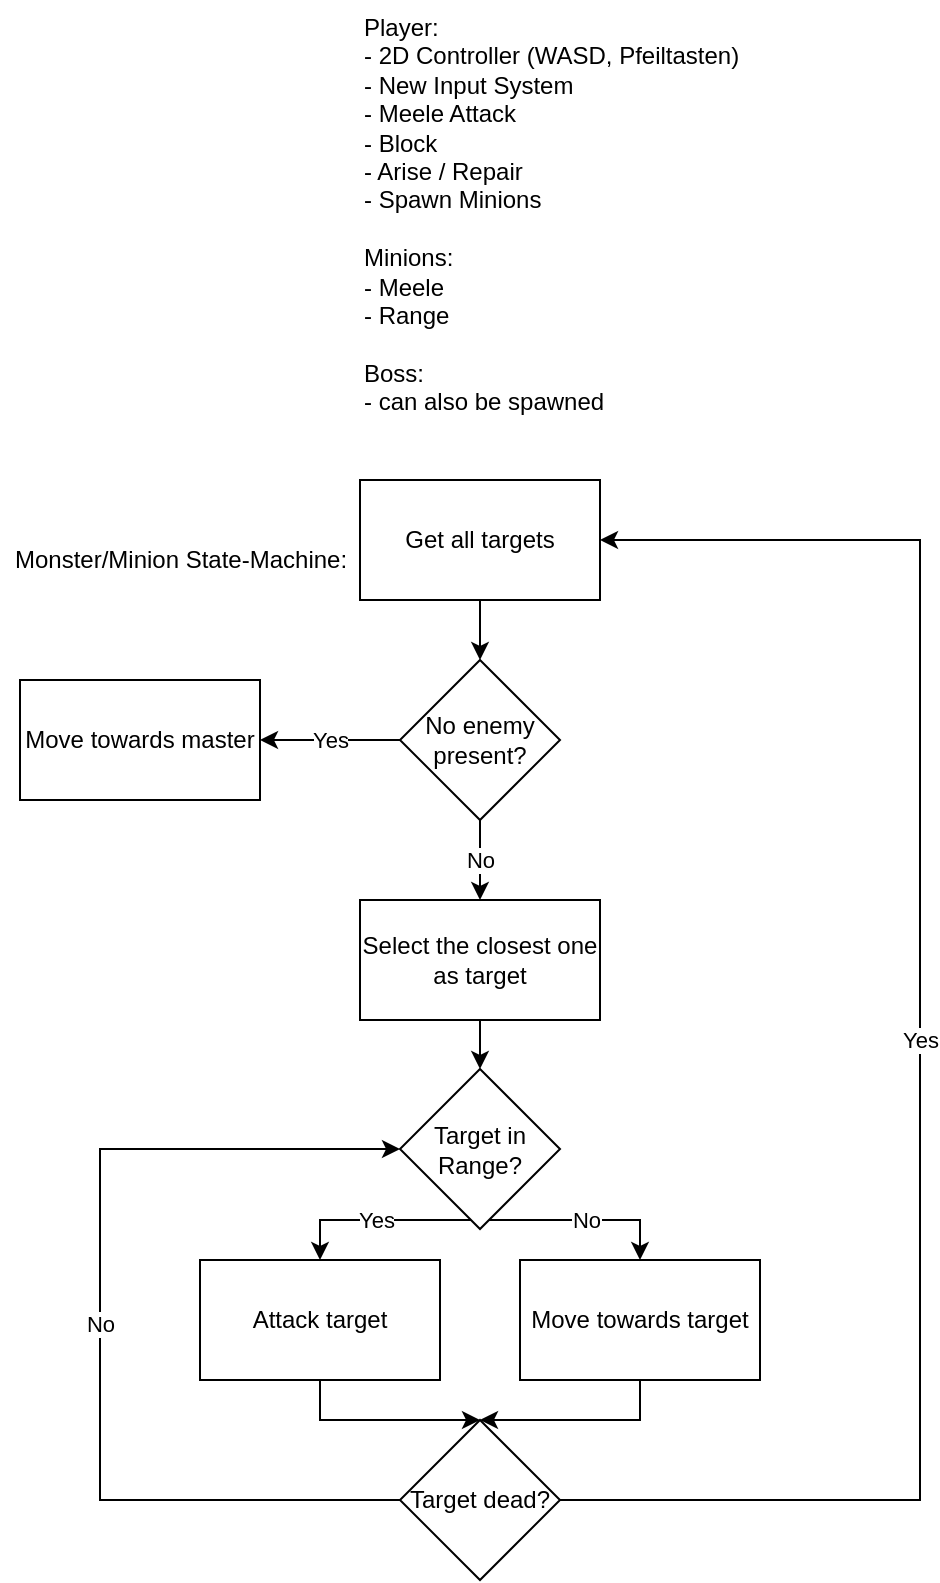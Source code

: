 <mxfile version="13.9.9" type="device"><diagram id="em-_GYxWKuS-ANk6plFV" name="Seite-1"><mxGraphModel dx="2249" dy="814" grid="1" gridSize="10" guides="1" tooltips="1" connect="1" arrows="1" fold="1" page="1" pageScale="1" pageWidth="827" pageHeight="1169" math="0" shadow="0"><root><mxCell id="0"/><mxCell id="1" parent="0"/><mxCell id="OUrNItLLtD2qicfPdKdt-1" value="Player:&lt;br&gt;- 2D Controller (WASD, Pfeiltasten)&lt;br&gt;- New Input System&lt;br&gt;- Meele Attack&lt;br&gt;- Block&lt;br&gt;- Arise / Repair&lt;br&gt;- Spawn Minions&lt;br&gt;&lt;br&gt;Minions:&lt;br&gt;- Meele&lt;br&gt;- Range&lt;br&gt;&lt;br&gt;Boss:&lt;br&gt;- can also be spawned" style="text;html=1;strokeColor=none;fillColor=none;align=left;verticalAlign=top;whiteSpace=wrap;rounded=0;" vertex="1" parent="1"><mxGeometry x="80" y="50" width="280" height="260" as="geometry"/></mxCell><mxCell id="OUrNItLLtD2qicfPdKdt-2" value="Monster/Minion State-Machine:" style="text;html=1;align=center;verticalAlign=middle;resizable=0;points=[];autosize=1;" vertex="1" parent="1"><mxGeometry x="-100" y="320" width="180" height="20" as="geometry"/></mxCell><mxCell id="OUrNItLLtD2qicfPdKdt-17" style="edgeStyle=orthogonalEdgeStyle;rounded=0;orthogonalLoop=1;jettySize=auto;html=1;entryX=0.5;entryY=0;entryDx=0;entryDy=0;" edge="1" parent="1" source="OUrNItLLtD2qicfPdKdt-3" target="OUrNItLLtD2qicfPdKdt-19"><mxGeometry relative="1" as="geometry"/></mxCell><mxCell id="OUrNItLLtD2qicfPdKdt-3" value="Get all targets" style="rounded=0;whiteSpace=wrap;html=1;" vertex="1" parent="1"><mxGeometry x="80" y="290" width="120" height="60" as="geometry"/></mxCell><mxCell id="OUrNItLLtD2qicfPdKdt-16" style="edgeStyle=orthogonalEdgeStyle;rounded=0;orthogonalLoop=1;jettySize=auto;html=1;entryX=0.5;entryY=0;entryDx=0;entryDy=0;" edge="1" parent="1" source="OUrNItLLtD2qicfPdKdt-4" target="OUrNItLLtD2qicfPdKdt-6"><mxGeometry relative="1" as="geometry"/></mxCell><mxCell id="OUrNItLLtD2qicfPdKdt-4" value="Select the closest one as target" style="rounded=0;whiteSpace=wrap;html=1;" vertex="1" parent="1"><mxGeometry x="80" y="500" width="120" height="60" as="geometry"/></mxCell><mxCell id="OUrNItLLtD2qicfPdKdt-15" style="edgeStyle=orthogonalEdgeStyle;rounded=0;orthogonalLoop=1;jettySize=auto;html=1;" edge="1" parent="1" source="OUrNItLLtD2qicfPdKdt-5" target="OUrNItLLtD2qicfPdKdt-9"><mxGeometry relative="1" as="geometry"/></mxCell><mxCell id="OUrNItLLtD2qicfPdKdt-5" value="Move towards target" style="rounded=0;whiteSpace=wrap;html=1;" vertex="1" parent="1"><mxGeometry x="160" y="680" width="120" height="60" as="geometry"/></mxCell><mxCell id="OUrNItLLtD2qicfPdKdt-12" value="Yes" style="edgeStyle=orthogonalEdgeStyle;rounded=0;orthogonalLoop=1;jettySize=auto;html=1;" edge="1" parent="1" source="OUrNItLLtD2qicfPdKdt-6" target="OUrNItLLtD2qicfPdKdt-7"><mxGeometry relative="1" as="geometry"><Array as="points"><mxPoint x="60" y="660"/></Array></mxGeometry></mxCell><mxCell id="OUrNItLLtD2qicfPdKdt-13" value="No" style="edgeStyle=orthogonalEdgeStyle;rounded=0;orthogonalLoop=1;jettySize=auto;html=1;" edge="1" parent="1" source="OUrNItLLtD2qicfPdKdt-6" target="OUrNItLLtD2qicfPdKdt-5"><mxGeometry relative="1" as="geometry"><Array as="points"><mxPoint x="220" y="660"/></Array></mxGeometry></mxCell><mxCell id="OUrNItLLtD2qicfPdKdt-6" value="Target in Range?" style="rhombus;whiteSpace=wrap;html=1;" vertex="1" parent="1"><mxGeometry x="100" y="584.5" width="80" height="80" as="geometry"/></mxCell><mxCell id="OUrNItLLtD2qicfPdKdt-14" style="edgeStyle=orthogonalEdgeStyle;rounded=0;orthogonalLoop=1;jettySize=auto;html=1;entryX=0.5;entryY=0;entryDx=0;entryDy=0;" edge="1" parent="1" source="OUrNItLLtD2qicfPdKdt-7" target="OUrNItLLtD2qicfPdKdt-9"><mxGeometry relative="1" as="geometry"/></mxCell><mxCell id="OUrNItLLtD2qicfPdKdt-7" value="Attack target" style="rounded=0;whiteSpace=wrap;html=1;" vertex="1" parent="1"><mxGeometry y="680" width="120" height="60" as="geometry"/></mxCell><mxCell id="OUrNItLLtD2qicfPdKdt-10" value="Yes" style="edgeStyle=orthogonalEdgeStyle;rounded=0;orthogonalLoop=1;jettySize=auto;html=1;" edge="1" parent="1" source="OUrNItLLtD2qicfPdKdt-9" target="OUrNItLLtD2qicfPdKdt-3"><mxGeometry relative="1" as="geometry"><Array as="points"><mxPoint x="360" y="800"/><mxPoint x="360" y="320"/></Array></mxGeometry></mxCell><mxCell id="OUrNItLLtD2qicfPdKdt-11" value="No" style="edgeStyle=orthogonalEdgeStyle;rounded=0;orthogonalLoop=1;jettySize=auto;html=1;" edge="1" parent="1" source="OUrNItLLtD2qicfPdKdt-9" target="OUrNItLLtD2qicfPdKdt-6"><mxGeometry relative="1" as="geometry"><Array as="points"><mxPoint x="-50" y="800"/><mxPoint x="-50" y="624.5"/></Array></mxGeometry></mxCell><mxCell id="OUrNItLLtD2qicfPdKdt-9" value="Target dead?" style="rhombus;whiteSpace=wrap;html=1;" vertex="1" parent="1"><mxGeometry x="100" y="760" width="80" height="80" as="geometry"/></mxCell><mxCell id="OUrNItLLtD2qicfPdKdt-20" value="No" style="edgeStyle=orthogonalEdgeStyle;rounded=0;orthogonalLoop=1;jettySize=auto;html=1;" edge="1" parent="1" source="OUrNItLLtD2qicfPdKdt-19" target="OUrNItLLtD2qicfPdKdt-4"><mxGeometry relative="1" as="geometry"/></mxCell><mxCell id="OUrNItLLtD2qicfPdKdt-22" value="Yes" style="edgeStyle=orthogonalEdgeStyle;rounded=0;orthogonalLoop=1;jettySize=auto;html=1;" edge="1" parent="1" source="OUrNItLLtD2qicfPdKdt-19" target="OUrNItLLtD2qicfPdKdt-21"><mxGeometry relative="1" as="geometry"/></mxCell><mxCell id="OUrNItLLtD2qicfPdKdt-19" value="No enemy present?" style="rhombus;whiteSpace=wrap;html=1;" vertex="1" parent="1"><mxGeometry x="100" y="380" width="80" height="80" as="geometry"/></mxCell><mxCell id="OUrNItLLtD2qicfPdKdt-21" value="Move towards master" style="rounded=0;whiteSpace=wrap;html=1;" vertex="1" parent="1"><mxGeometry x="-90" y="390" width="120" height="60" as="geometry"/></mxCell></root></mxGraphModel></diagram></mxfile>